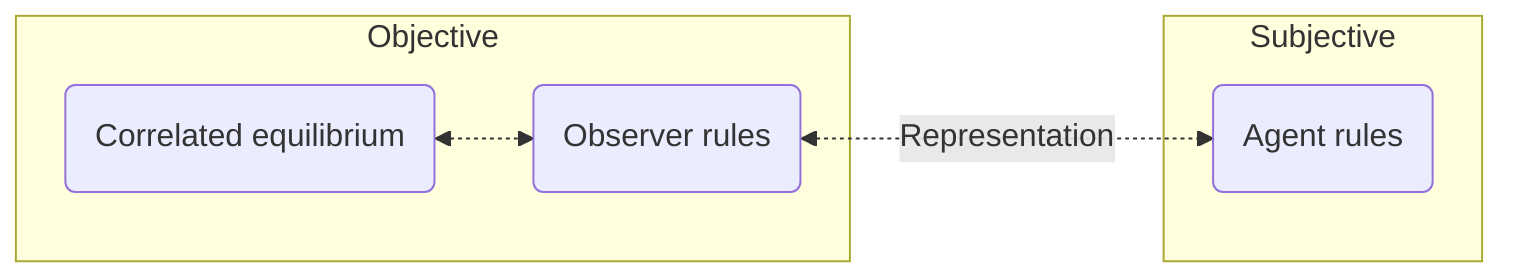 graph LR;
    subgraph Objective
        3(Observer rules)
        1(Correlated equilibrium)
        1<-.->3
    end
    subgraph Subjective
        3<-.Representation.->4
    end
    4(Agent rules)